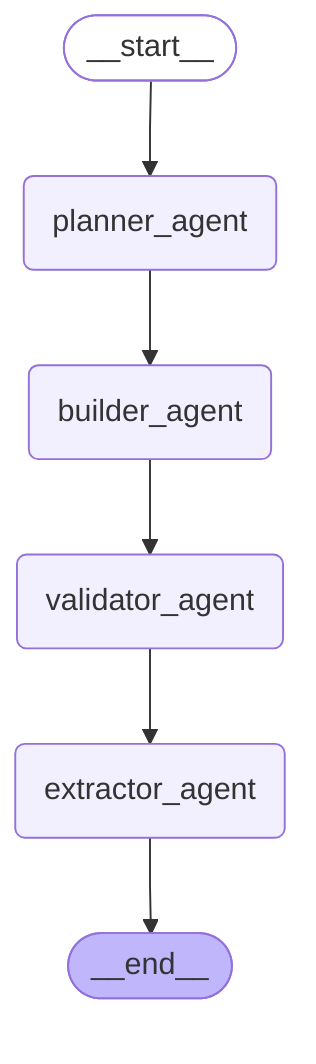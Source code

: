 ---
config:
  flowchart:
    curve: linear
---
graph TD;
	__start__([<p>__start__</p>]):::first
	planner_agent(planner_agent)
	builder_agent(builder_agent)
	validator_agent(validator_agent)
	extractor_agent(extractor_agent)
	__end__([<p>__end__</p>]):::last
	__start__ --> planner_agent;
	builder_agent --> validator_agent;
	planner_agent --> builder_agent;
	validator_agent --> extractor_agent;
	extractor_agent --> __end__;
	classDef default fill:#f2f0ff,line-height:1.2
	classDef first fill-opacity:0
	classDef last fill:#bfb6fc